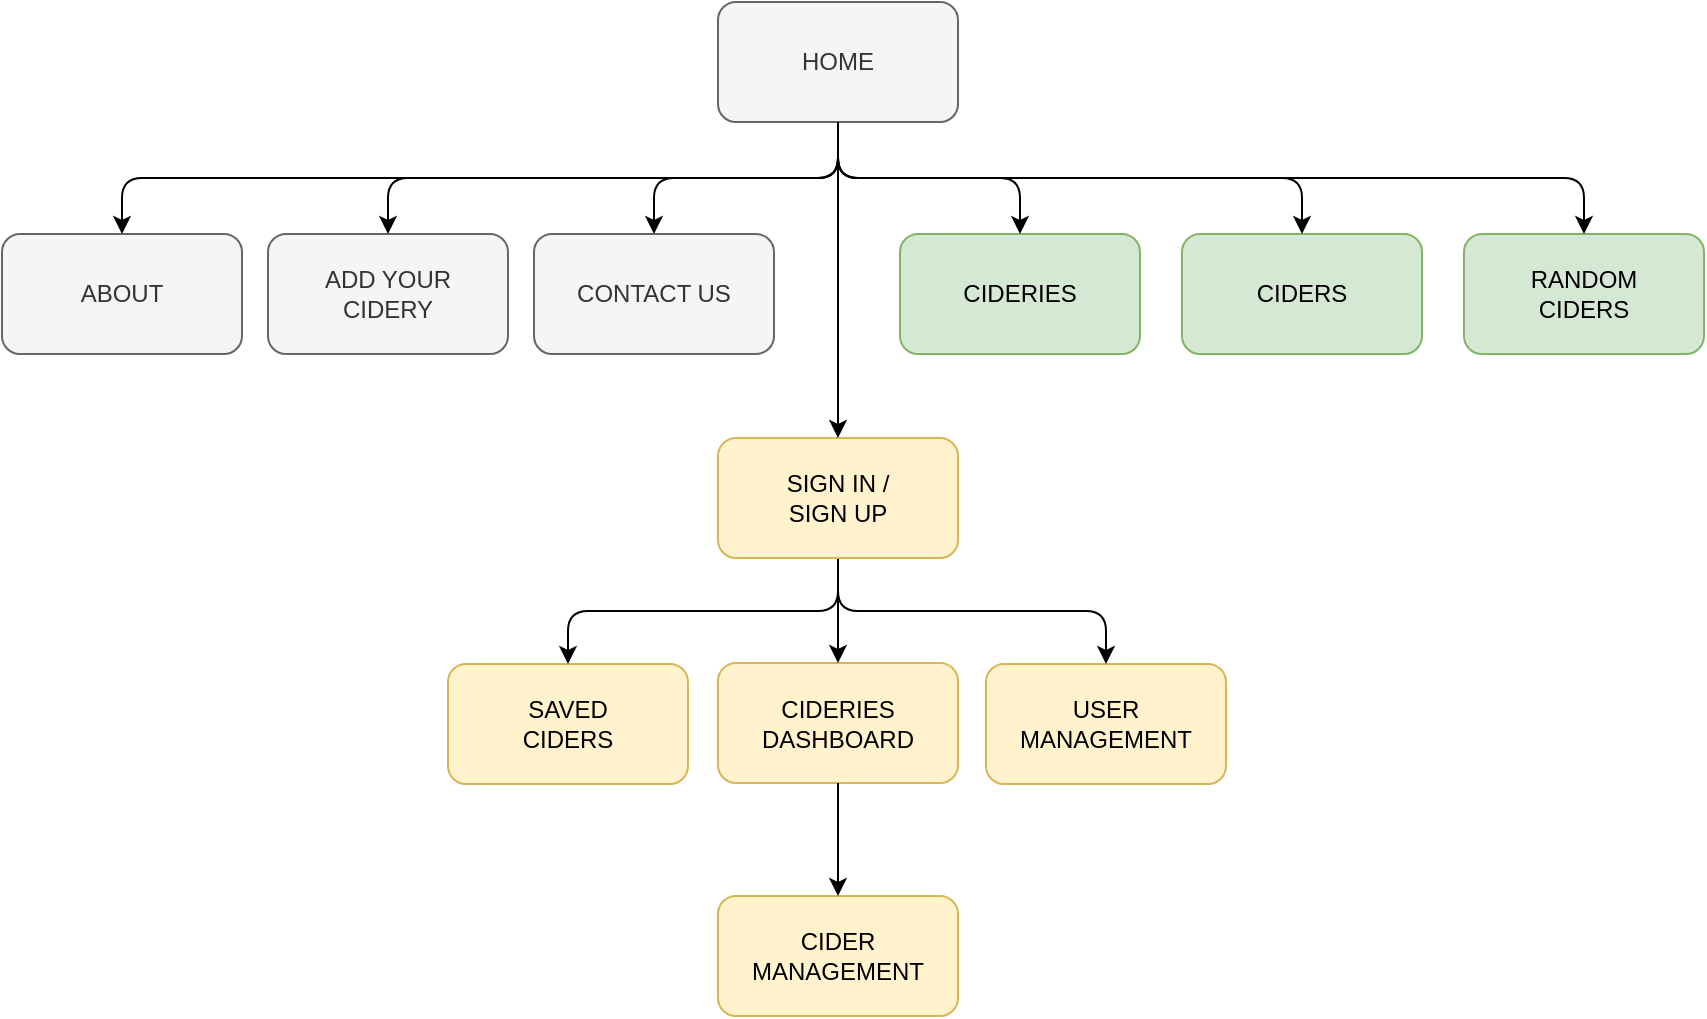 <mxfile version="14.0.5" type="device"><diagram id="C5RBs43oDa-KdzZeNtuy" name="Page-1"><mxGraphModel dx="1341" dy="1033" grid="0" gridSize="10" guides="1" tooltips="1" connect="1" arrows="1" fold="1" page="1" pageScale="1" pageWidth="1169" pageHeight="827" math="0" shadow="0"><root><mxCell id="WIyWlLk6GJQsqaUBKTNV-0"/><mxCell id="WIyWlLk6GJQsqaUBKTNV-1" parent="WIyWlLk6GJQsqaUBKTNV-0"/><mxCell id="oRc3depyC5kL2XUC6ali-0" value="HOME" style="rounded=1;whiteSpace=wrap;html=1;fillColor=#f5f5f5;strokeColor=#666666;fontColor=#333333;" parent="WIyWlLk6GJQsqaUBKTNV-1" vertex="1"><mxGeometry x="525" y="151" width="120" height="60" as="geometry"/></mxCell><mxCell id="oRc3depyC5kL2XUC6ali-1" value="CIDERIES" style="rounded=1;whiteSpace=wrap;html=1;fillColor=#d5e8d4;strokeColor=#82b366;" parent="WIyWlLk6GJQsqaUBKTNV-1" vertex="1"><mxGeometry x="616" y="267" width="120" height="60" as="geometry"/></mxCell><mxCell id="oRc3depyC5kL2XUC6ali-2" value="&lt;div&gt;RANDOM&lt;/div&gt;&lt;div&gt;CIDERS&lt;/div&gt;" style="rounded=1;whiteSpace=wrap;html=1;fillColor=#d5e8d4;strokeColor=#82b366;" parent="WIyWlLk6GJQsqaUBKTNV-1" vertex="1"><mxGeometry x="898" y="267" width="120" height="60" as="geometry"/></mxCell><mxCell id="oRc3depyC5kL2XUC6ali-3" value="CIDERIES DASHBOARD" style="rounded=1;whiteSpace=wrap;html=1;fillColor=#fff2cc;strokeColor=#d6b656;" parent="WIyWlLk6GJQsqaUBKTNV-1" vertex="1"><mxGeometry x="525" y="481.5" width="120" height="60" as="geometry"/></mxCell><mxCell id="oRc3depyC5kL2XUC6ali-4" value="&lt;div&gt;SAVED&lt;/div&gt;&lt;div&gt;CIDERS&lt;br&gt;&lt;/div&gt;" style="rounded=1;whiteSpace=wrap;html=1;fillColor=#fff2cc;strokeColor=#d6b656;" parent="WIyWlLk6GJQsqaUBKTNV-1" vertex="1"><mxGeometry x="390" y="482" width="120" height="60" as="geometry"/></mxCell><mxCell id="oRc3depyC5kL2XUC6ali-8" value="&lt;div&gt;USER&lt;/div&gt;&lt;div&gt;MANAGEMENT&lt;/div&gt;" style="rounded=1;whiteSpace=wrap;html=1;fillColor=#fff2cc;strokeColor=#d6b656;" parent="WIyWlLk6GJQsqaUBKTNV-1" vertex="1"><mxGeometry x="659" y="482" width="120" height="60" as="geometry"/></mxCell><mxCell id="oRc3depyC5kL2XUC6ali-13" value="CIDERS" style="rounded=1;whiteSpace=wrap;html=1;fillColor=#d5e8d4;strokeColor=#82b366;" parent="WIyWlLk6GJQsqaUBKTNV-1" vertex="1"><mxGeometry x="757" y="267" width="120" height="60" as="geometry"/></mxCell><mxCell id="znvnVDTbdte5D7PbxQRn-3" value="ABOUT" style="rounded=1;whiteSpace=wrap;html=1;fillColor=#f5f5f5;strokeColor=#666666;fontColor=#333333;" parent="WIyWlLk6GJQsqaUBKTNV-1" vertex="1"><mxGeometry x="167" y="267" width="120" height="60" as="geometry"/></mxCell><mxCell id="znvnVDTbdte5D7PbxQRn-4" value="&lt;div&gt;ADD YOUR&lt;/div&gt;&lt;div&gt;CIDERY&lt;/div&gt;" style="rounded=1;whiteSpace=wrap;html=1;fillColor=#f5f5f5;strokeColor=#666666;fontColor=#333333;" parent="WIyWlLk6GJQsqaUBKTNV-1" vertex="1"><mxGeometry x="300" y="267" width="120" height="60" as="geometry"/></mxCell><mxCell id="znvnVDTbdte5D7PbxQRn-5" value="CONTACT US" style="rounded=1;whiteSpace=wrap;html=1;fillColor=#f5f5f5;strokeColor=#666666;fontColor=#333333;" parent="WIyWlLk6GJQsqaUBKTNV-1" vertex="1"><mxGeometry x="433" y="267" width="120" height="60" as="geometry"/></mxCell><mxCell id="aNJEnuhNbGa3r9sknDjp-0" value="&lt;div&gt;CIDER&lt;/div&gt;&lt;div&gt;MANAGEMENT&lt;br&gt;&lt;/div&gt;" style="rounded=1;whiteSpace=wrap;html=1;fillColor=#fff2cc;strokeColor=#d6b656;" vertex="1" parent="WIyWlLk6GJQsqaUBKTNV-1"><mxGeometry x="525" y="598" width="120" height="60" as="geometry"/></mxCell><mxCell id="aNJEnuhNbGa3r9sknDjp-5" value="" style="endArrow=classic;html=1;exitX=0.5;exitY=1;exitDx=0;exitDy=0;edgeStyle=elbowEdgeStyle;elbow=vertical;" edge="1" parent="WIyWlLk6GJQsqaUBKTNV-1" source="oRc3depyC5kL2XUC6ali-0" target="znvnVDTbdte5D7PbxQRn-5"><mxGeometry width="50" height="50" relative="1" as="geometry"><mxPoint x="545" y="475" as="sourcePoint"/><mxPoint x="595" y="425" as="targetPoint"/></mxGeometry></mxCell><mxCell id="aNJEnuhNbGa3r9sknDjp-7" value="" style="endArrow=classic;html=1;exitX=0.5;exitY=1;exitDx=0;exitDy=0;entryX=0.5;entryY=0;entryDx=0;entryDy=0;edgeStyle=elbowEdgeStyle;elbow=vertical;" edge="1" parent="WIyWlLk6GJQsqaUBKTNV-1" target="oRc3depyC5kL2XUC6ali-1"><mxGeometry width="50" height="50" relative="1" as="geometry"><mxPoint x="585" y="211" as="sourcePoint"/><mxPoint x="585" y="267" as="targetPoint"/></mxGeometry></mxCell><mxCell id="aNJEnuhNbGa3r9sknDjp-8" value="" style="endArrow=classic;html=1;exitX=0.5;exitY=1;exitDx=0;exitDy=0;entryX=0.5;entryY=0;entryDx=0;entryDy=0;edgeStyle=elbowEdgeStyle;elbow=vertical;" edge="1" parent="WIyWlLk6GJQsqaUBKTNV-1" target="oRc3depyC5kL2XUC6ali-13"><mxGeometry width="50" height="50" relative="1" as="geometry"><mxPoint x="585" y="211" as="sourcePoint"/><mxPoint x="719" y="267" as="targetPoint"/></mxGeometry></mxCell><mxCell id="aNJEnuhNbGa3r9sknDjp-9" value="" style="endArrow=classic;html=1;exitX=0.5;exitY=1;exitDx=0;exitDy=0;entryX=0.5;entryY=0;entryDx=0;entryDy=0;edgeStyle=elbowEdgeStyle;elbow=vertical;" edge="1" parent="WIyWlLk6GJQsqaUBKTNV-1" target="oRc3depyC5kL2XUC6ali-2"><mxGeometry width="50" height="50" relative="1" as="geometry"><mxPoint x="585" y="211" as="sourcePoint"/><mxPoint x="860" y="267" as="targetPoint"/></mxGeometry></mxCell><mxCell id="aNJEnuhNbGa3r9sknDjp-10" value="" style="endArrow=classic;html=1;exitX=0.5;exitY=1;exitDx=0;exitDy=0;edgeStyle=elbowEdgeStyle;elbow=vertical;" edge="1" parent="WIyWlLk6GJQsqaUBKTNV-1" target="znvnVDTbdte5D7PbxQRn-4"><mxGeometry width="50" height="50" relative="1" as="geometry"><mxPoint x="585" y="211" as="sourcePoint"/><mxPoint x="450" y="267" as="targetPoint"/></mxGeometry></mxCell><mxCell id="aNJEnuhNbGa3r9sknDjp-11" value="" style="endArrow=classic;html=1;exitX=0.5;exitY=1;exitDx=0;exitDy=0;entryX=0.5;entryY=0;entryDx=0;entryDy=0;edgeStyle=elbowEdgeStyle;elbow=vertical;" edge="1" parent="WIyWlLk6GJQsqaUBKTNV-1" target="znvnVDTbdte5D7PbxQRn-3"><mxGeometry width="50" height="50" relative="1" as="geometry"><mxPoint x="585" y="211" as="sourcePoint"/><mxPoint x="314" y="267.12" as="targetPoint"/></mxGeometry></mxCell><mxCell id="aNJEnuhNbGa3r9sknDjp-12" value="" style="endArrow=classic;html=1;entryX=0.5;entryY=0;entryDx=0;entryDy=0;edgeStyle=elbowEdgeStyle;elbow=vertical;" edge="1" parent="WIyWlLk6GJQsqaUBKTNV-1" source="oRc3depyC5kL2XUC6ali-9" target="oRc3depyC5kL2XUC6ali-3"><mxGeometry width="50" height="50" relative="1" as="geometry"><mxPoint x="595" y="198" as="sourcePoint"/><mxPoint x="324" y="254.12" as="targetPoint"/></mxGeometry></mxCell><mxCell id="aNJEnuhNbGa3r9sknDjp-13" value="" style="endArrow=classic;html=1;exitX=0.5;exitY=1;exitDx=0;exitDy=0;edgeStyle=elbowEdgeStyle;elbow=vertical;" edge="1" parent="WIyWlLk6GJQsqaUBKTNV-1" source="oRc3depyC5kL2XUC6ali-9" target="oRc3depyC5kL2XUC6ali-4"><mxGeometry width="50" height="50" relative="1" as="geometry"><mxPoint x="605" y="208" as="sourcePoint"/><mxPoint x="334" y="264.12" as="targetPoint"/></mxGeometry></mxCell><mxCell id="aNJEnuhNbGa3r9sknDjp-14" value="" style="endArrow=classic;html=1;exitX=0.5;exitY=1;exitDx=0;exitDy=0;edgeStyle=elbowEdgeStyle;elbow=vertical;" edge="1" parent="WIyWlLk6GJQsqaUBKTNV-1" source="oRc3depyC5kL2XUC6ali-9" target="oRc3depyC5kL2XUC6ali-8"><mxGeometry width="50" height="50" relative="1" as="geometry"><mxPoint x="585" y="304" as="sourcePoint"/><mxPoint x="450" y="361" as="targetPoint"/></mxGeometry></mxCell><mxCell id="aNJEnuhNbGa3r9sknDjp-15" value="" style="endArrow=classic;html=1;exitX=0.5;exitY=1;exitDx=0;exitDy=0;edgeStyle=elbowEdgeStyle;elbow=vertical;" edge="1" parent="WIyWlLk6GJQsqaUBKTNV-1" source="oRc3depyC5kL2XUC6ali-3" target="aNJEnuhNbGa3r9sknDjp-0"><mxGeometry width="50" height="50" relative="1" as="geometry"><mxPoint x="595" y="435" as="sourcePoint"/><mxPoint x="460" y="492" as="targetPoint"/></mxGeometry></mxCell><mxCell id="oRc3depyC5kL2XUC6ali-9" value="&lt;div&gt;SIGN IN / &lt;br&gt;&lt;/div&gt;&lt;div&gt;SIGN UP&lt;br&gt;&lt;/div&gt;" style="rounded=1;whiteSpace=wrap;html=1;fillColor=#fff2cc;strokeColor=#d6b656;" parent="WIyWlLk6GJQsqaUBKTNV-1" vertex="1"><mxGeometry x="525" y="369" width="120" height="60" as="geometry"/></mxCell><mxCell id="aNJEnuhNbGa3r9sknDjp-16" value="" style="endArrow=classic;html=1;edgeStyle=elbowEdgeStyle;elbow=vertical;" edge="1" parent="WIyWlLk6GJQsqaUBKTNV-1" source="oRc3depyC5kL2XUC6ali-0" target="oRc3depyC5kL2XUC6ali-9"><mxGeometry width="50" height="50" relative="1" as="geometry"><mxPoint x="585.0" y="327" as="sourcePoint"/><mxPoint x="719" y="471" as="targetPoint"/></mxGeometry></mxCell></root></mxGraphModel></diagram></mxfile>
